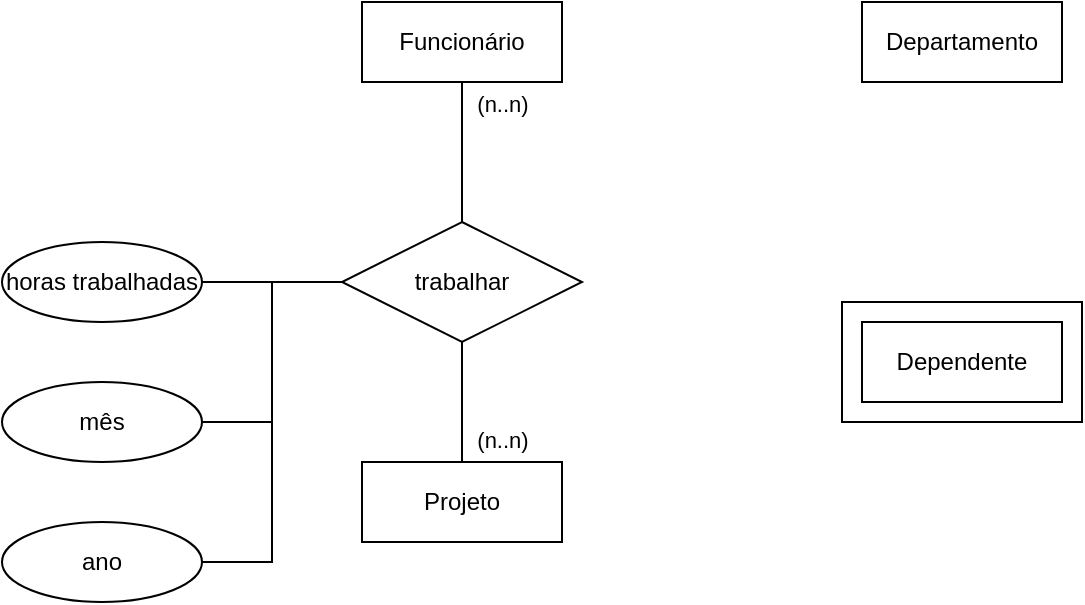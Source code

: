 <mxfile version="24.7.14">
  <diagram name="Página-1" id="Pouexw9Fk_nc3GA-1pOM">
    <mxGraphModel dx="1862" dy="598" grid="1" gridSize="10" guides="1" tooltips="1" connect="1" arrows="1" fold="1" page="1" pageScale="1" pageWidth="827" pageHeight="1169" math="0" shadow="0">
      <root>
        <mxCell id="0" />
        <mxCell id="1" parent="0" />
        <mxCell id="29kw8gtN5jwibqQgPTOf-7" value="Departamento" style="whiteSpace=wrap;html=1;align=center;" vertex="1" parent="1">
          <mxGeometry x="310" y="70" width="100" height="40" as="geometry" />
        </mxCell>
        <mxCell id="29kw8gtN5jwibqQgPTOf-13" value="(n..n)" style="edgeStyle=orthogonalEdgeStyle;rounded=0;orthogonalLoop=1;jettySize=auto;html=1;entryX=0.5;entryY=0;entryDx=0;entryDy=0;endArrow=none;endFill=0;" edge="1" parent="1" source="29kw8gtN5jwibqQgPTOf-8" target="29kw8gtN5jwibqQgPTOf-12">
          <mxGeometry x="-0.714" y="20" relative="1" as="geometry">
            <mxPoint y="1" as="offset" />
          </mxGeometry>
        </mxCell>
        <mxCell id="29kw8gtN5jwibqQgPTOf-8" value="Funcionário" style="whiteSpace=wrap;html=1;align=center;" vertex="1" parent="1">
          <mxGeometry x="60" y="70" width="100" height="40" as="geometry" />
        </mxCell>
        <mxCell id="29kw8gtN5jwibqQgPTOf-14" value="(n..n)" style="edgeStyle=orthogonalEdgeStyle;rounded=0;orthogonalLoop=1;jettySize=auto;html=1;entryX=0.5;entryY=1;entryDx=0;entryDy=0;endArrow=none;endFill=0;startArrow=none;startFill=0;" edge="1" parent="1" source="29kw8gtN5jwibqQgPTOf-9" target="29kw8gtN5jwibqQgPTOf-12">
          <mxGeometry x="-0.667" y="-20" relative="1" as="geometry">
            <mxPoint y="-1" as="offset" />
          </mxGeometry>
        </mxCell>
        <mxCell id="29kw8gtN5jwibqQgPTOf-9" value="Projeto" style="whiteSpace=wrap;html=1;align=center;" vertex="1" parent="1">
          <mxGeometry x="60" y="300" width="100" height="40" as="geometry" />
        </mxCell>
        <mxCell id="29kw8gtN5jwibqQgPTOf-11" value="" style="rounded=0;whiteSpace=wrap;html=1;" vertex="1" parent="1">
          <mxGeometry x="300" y="220" width="120" height="60" as="geometry" />
        </mxCell>
        <mxCell id="29kw8gtN5jwibqQgPTOf-10" value="Dependente" style="whiteSpace=wrap;html=1;align=center;" vertex="1" parent="1">
          <mxGeometry x="310" y="230" width="100" height="40" as="geometry" />
        </mxCell>
        <mxCell id="29kw8gtN5jwibqQgPTOf-16" style="edgeStyle=orthogonalEdgeStyle;rounded=0;orthogonalLoop=1;jettySize=auto;html=1;entryX=1;entryY=0.5;entryDx=0;entryDy=0;endArrow=none;endFill=0;" edge="1" parent="1" source="29kw8gtN5jwibqQgPTOf-12" target="29kw8gtN5jwibqQgPTOf-15">
          <mxGeometry relative="1" as="geometry" />
        </mxCell>
        <mxCell id="29kw8gtN5jwibqQgPTOf-19" style="edgeStyle=orthogonalEdgeStyle;rounded=0;orthogonalLoop=1;jettySize=auto;html=1;entryX=1;entryY=0.5;entryDx=0;entryDy=0;endArrow=none;endFill=0;" edge="1" parent="1" source="29kw8gtN5jwibqQgPTOf-12" target="29kw8gtN5jwibqQgPTOf-18">
          <mxGeometry relative="1" as="geometry" />
        </mxCell>
        <mxCell id="29kw8gtN5jwibqQgPTOf-21" style="edgeStyle=orthogonalEdgeStyle;rounded=0;orthogonalLoop=1;jettySize=auto;html=1;entryX=1;entryY=0.5;entryDx=0;entryDy=0;endArrow=none;endFill=0;" edge="1" parent="1" source="29kw8gtN5jwibqQgPTOf-12" target="29kw8gtN5jwibqQgPTOf-20">
          <mxGeometry relative="1" as="geometry" />
        </mxCell>
        <mxCell id="29kw8gtN5jwibqQgPTOf-12" value="trabalhar" style="shape=rhombus;perimeter=rhombusPerimeter;whiteSpace=wrap;html=1;align=center;" vertex="1" parent="1">
          <mxGeometry x="50" y="180" width="120" height="60" as="geometry" />
        </mxCell>
        <mxCell id="29kw8gtN5jwibqQgPTOf-15" value="horas trabalhadas" style="ellipse;whiteSpace=wrap;html=1;align=center;" vertex="1" parent="1">
          <mxGeometry x="-120" y="190" width="100" height="40" as="geometry" />
        </mxCell>
        <mxCell id="29kw8gtN5jwibqQgPTOf-18" value="mês" style="ellipse;whiteSpace=wrap;html=1;align=center;" vertex="1" parent="1">
          <mxGeometry x="-120" y="260" width="100" height="40" as="geometry" />
        </mxCell>
        <mxCell id="29kw8gtN5jwibqQgPTOf-20" value="ano" style="ellipse;whiteSpace=wrap;html=1;align=center;" vertex="1" parent="1">
          <mxGeometry x="-120" y="330" width="100" height="40" as="geometry" />
        </mxCell>
      </root>
    </mxGraphModel>
  </diagram>
</mxfile>
